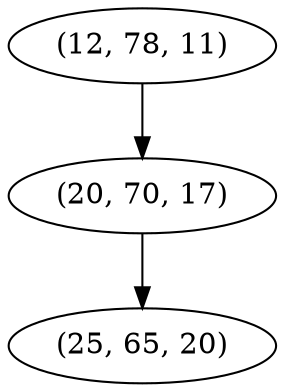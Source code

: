 digraph tree {
    "(12, 78, 11)";
    "(20, 70, 17)";
    "(25, 65, 20)";
    "(12, 78, 11)" -> "(20, 70, 17)";
    "(20, 70, 17)" -> "(25, 65, 20)";
}
